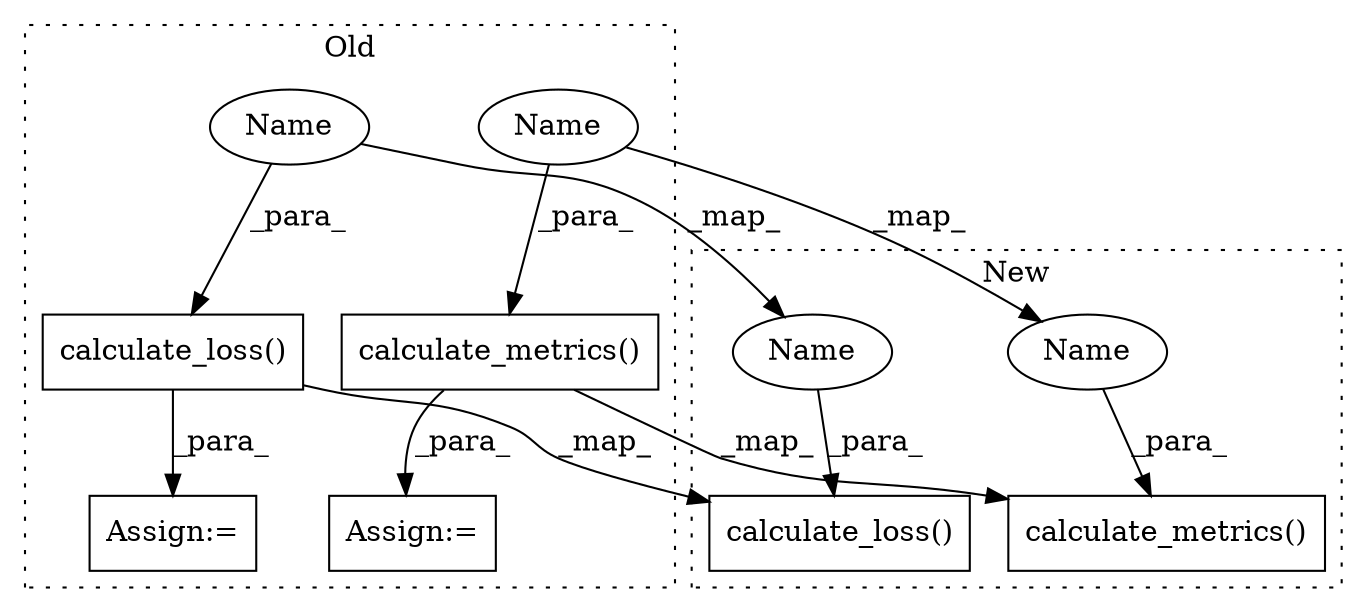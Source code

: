 digraph G {
subgraph cluster0 {
1 [label="calculate_loss()" a="75" s="9333,9400" l="20,13" shape="box"];
4 [label="calculate_metrics()" a="75" s="9426,9471" l="23,13" shape="box"];
5 [label="Assign:=" a="68" s="9330" l="3" shape="box"];
6 [label="Assign:=" a="68" s="9423" l="3" shape="box"];
7 [label="Name" a="87" s="9353" l="1" shape="ellipse"];
8 [label="Name" a="87" s="9449" l="1" shape="ellipse"];
label = "Old";
style="dotted";
}
subgraph cluster1 {
2 [label="calculate_loss()" a="75" s="9324,9391" l="20,13" shape="box"];
3 [label="calculate_metrics()" a="75" s="9413,9458" l="23,13" shape="box"];
9 [label="Name" a="87" s="9344" l="1" shape="ellipse"];
10 [label="Name" a="87" s="9436" l="1" shape="ellipse"];
label = "New";
style="dotted";
}
1 -> 5 [label="_para_"];
1 -> 2 [label="_map_"];
4 -> 6 [label="_para_"];
4 -> 3 [label="_map_"];
7 -> 1 [label="_para_"];
7 -> 9 [label="_map_"];
8 -> 10 [label="_map_"];
8 -> 4 [label="_para_"];
9 -> 2 [label="_para_"];
10 -> 3 [label="_para_"];
}